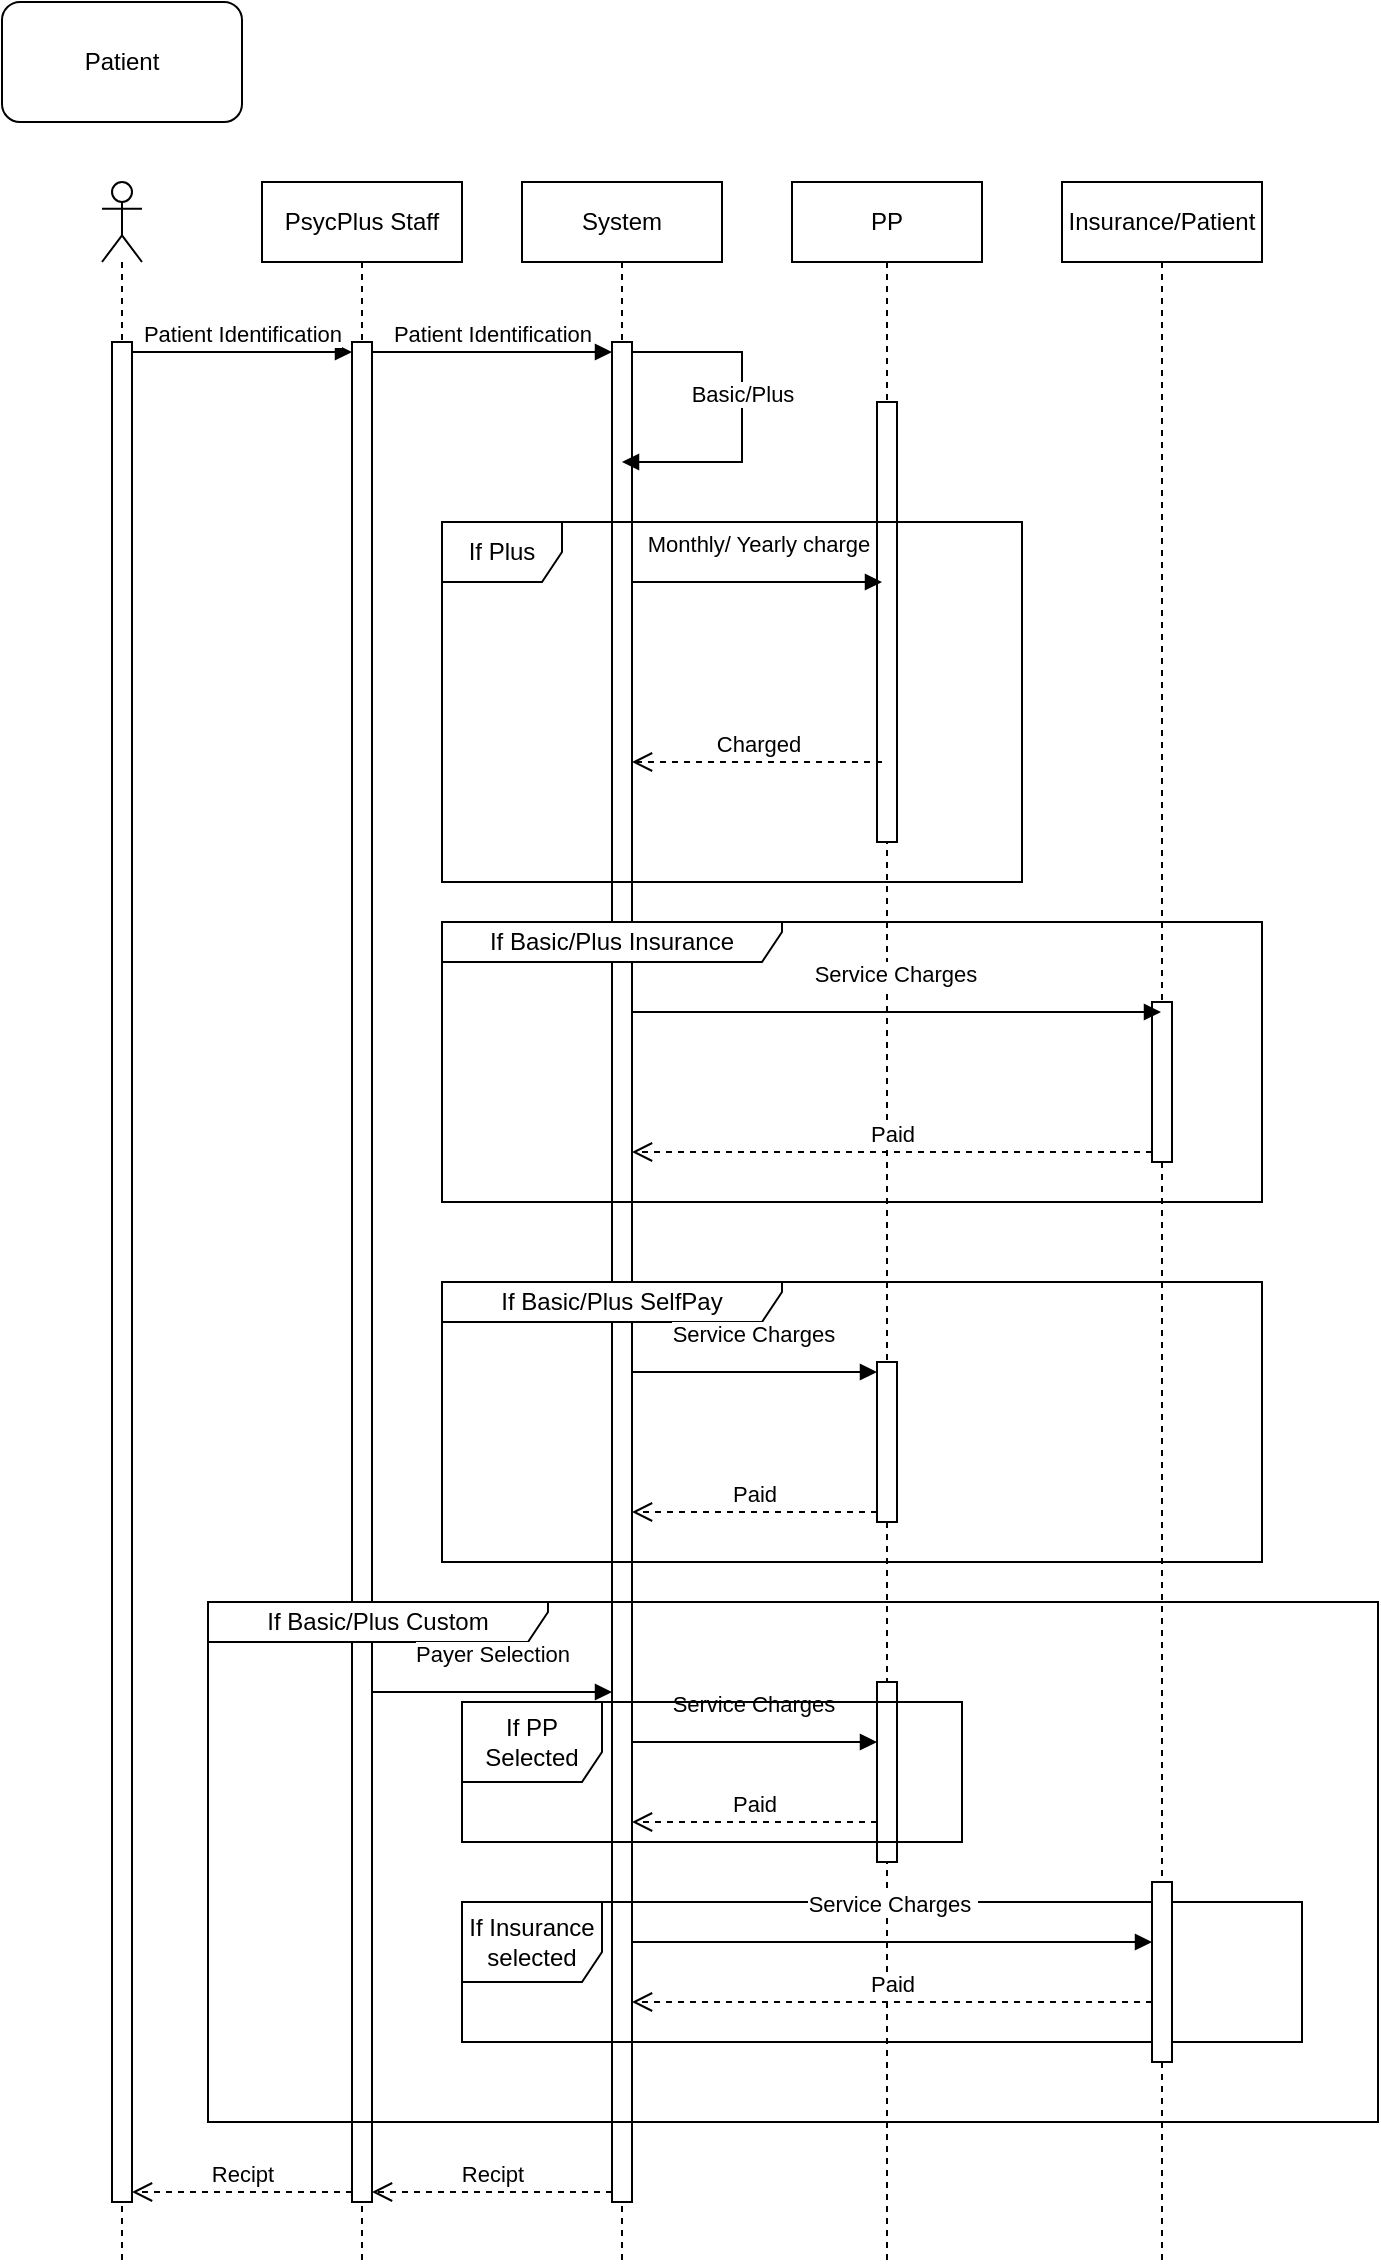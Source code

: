 <mxfile version="22.1.15" type="github">
  <diagram name="Page-1" id="r0tMF0hjpqj20LN4tqHR">
    <mxGraphModel dx="1434" dy="938" grid="1" gridSize="10" guides="1" tooltips="1" connect="1" arrows="1" fold="1" page="1" pageScale="1" pageWidth="850" pageHeight="1100" math="0" shadow="0">
      <root>
        <mxCell id="0" />
        <mxCell id="1" parent="0" />
        <mxCell id="jaTOSob7eUF27mEvSC8X-1" value="" style="shape=umlLifeline;perimeter=lifelinePerimeter;whiteSpace=wrap;html=1;container=1;dropTarget=0;collapsible=0;recursiveResize=0;outlineConnect=0;portConstraint=eastwest;newEdgeStyle={&quot;curved&quot;:0,&quot;rounded&quot;:0};participant=umlActor;" vertex="1" parent="1">
          <mxGeometry x="80" y="120" width="20" height="1040" as="geometry" />
        </mxCell>
        <mxCell id="jaTOSob7eUF27mEvSC8X-8" value="" style="html=1;points=[[0,0,0,0,5],[0,1,0,0,-5],[1,0,0,0,5],[1,1,0,0,-5]];perimeter=orthogonalPerimeter;outlineConnect=0;targetShapes=umlLifeline;portConstraint=eastwest;newEdgeStyle={&quot;curved&quot;:0,&quot;rounded&quot;:0};" vertex="1" parent="jaTOSob7eUF27mEvSC8X-1">
          <mxGeometry x="5" y="80" width="10" height="930" as="geometry" />
        </mxCell>
        <mxCell id="jaTOSob7eUF27mEvSC8X-2" value="Patient" style="rounded=1;whiteSpace=wrap;html=1;" vertex="1" parent="1">
          <mxGeometry x="30" y="30" width="120" height="60" as="geometry" />
        </mxCell>
        <mxCell id="jaTOSob7eUF27mEvSC8X-3" value="PsycPlus Staff" style="shape=umlLifeline;perimeter=lifelinePerimeter;whiteSpace=wrap;html=1;container=1;dropTarget=0;collapsible=0;recursiveResize=0;outlineConnect=0;portConstraint=eastwest;newEdgeStyle={&quot;curved&quot;:0,&quot;rounded&quot;:0};" vertex="1" parent="1">
          <mxGeometry x="160" y="120" width="100" height="1040" as="geometry" />
        </mxCell>
        <mxCell id="jaTOSob7eUF27mEvSC8X-5" value="" style="html=1;points=[[0,0,0,0,5],[0,1,0,0,-5],[1,0,0,0,5],[1,1,0,0,-5]];perimeter=orthogonalPerimeter;outlineConnect=0;targetShapes=umlLifeline;portConstraint=eastwest;newEdgeStyle={&quot;curved&quot;:0,&quot;rounded&quot;:0};" vertex="1" parent="jaTOSob7eUF27mEvSC8X-3">
          <mxGeometry x="45" y="80" width="10" height="930" as="geometry" />
        </mxCell>
        <mxCell id="jaTOSob7eUF27mEvSC8X-4" value="System" style="shape=umlLifeline;perimeter=lifelinePerimeter;whiteSpace=wrap;html=1;container=1;dropTarget=0;collapsible=0;recursiveResize=0;outlineConnect=0;portConstraint=eastwest;newEdgeStyle={&quot;curved&quot;:0,&quot;rounded&quot;:0};" vertex="1" parent="1">
          <mxGeometry x="290" y="120" width="100" height="1040" as="geometry" />
        </mxCell>
        <mxCell id="jaTOSob7eUF27mEvSC8X-10" value="" style="html=1;points=[[0,0,0,0,5],[0,1,0,0,-5],[1,0,0,0,5],[1,1,0,0,-5]];perimeter=orthogonalPerimeter;outlineConnect=0;targetShapes=umlLifeline;portConstraint=eastwest;newEdgeStyle={&quot;curved&quot;:0,&quot;rounded&quot;:0};" vertex="1" parent="jaTOSob7eUF27mEvSC8X-4">
          <mxGeometry x="45" y="80" width="10" height="930" as="geometry" />
        </mxCell>
        <mxCell id="jaTOSob7eUF27mEvSC8X-30" value="Basic/Plus" style="html=1;verticalAlign=bottom;endArrow=block;curved=0;rounded=0;exitX=1;exitY=0;exitDx=0;exitDy=5;exitPerimeter=0;" edge="1" parent="jaTOSob7eUF27mEvSC8X-4" source="jaTOSob7eUF27mEvSC8X-10" target="jaTOSob7eUF27mEvSC8X-4">
          <mxGeometry relative="1" as="geometry">
            <mxPoint x="-65" y="95" as="sourcePoint" />
            <mxPoint x="110" y="180" as="targetPoint" />
            <Array as="points">
              <mxPoint x="110" y="85" />
              <mxPoint x="110" y="140" />
            </Array>
          </mxGeometry>
        </mxCell>
        <mxCell id="jaTOSob7eUF27mEvSC8X-6" value="Patient Identification" style="html=1;verticalAlign=bottom;endArrow=block;curved=0;rounded=0;entryX=0;entryY=0;entryDx=0;entryDy=5;exitX=1;exitY=0;exitDx=0;exitDy=5;exitPerimeter=0;" edge="1" target="jaTOSob7eUF27mEvSC8X-5" parent="1" source="jaTOSob7eUF27mEvSC8X-8">
          <mxGeometry relative="1" as="geometry">
            <mxPoint x="195" y="245" as="sourcePoint" />
          </mxGeometry>
        </mxCell>
        <mxCell id="jaTOSob7eUF27mEvSC8X-11" value="PP" style="shape=umlLifeline;perimeter=lifelinePerimeter;whiteSpace=wrap;html=1;container=1;dropTarget=0;collapsible=0;recursiveResize=0;outlineConnect=0;portConstraint=eastwest;newEdgeStyle={&quot;curved&quot;:0,&quot;rounded&quot;:0};" vertex="1" parent="1">
          <mxGeometry x="425" y="120" width="95" height="1040" as="geometry" />
        </mxCell>
        <mxCell id="jaTOSob7eUF27mEvSC8X-12" value="" style="html=1;points=[[0,0,0,0,5],[0,1,0,0,-5],[1,0,0,0,5],[1,1,0,0,-5]];perimeter=orthogonalPerimeter;outlineConnect=0;targetShapes=umlLifeline;portConstraint=eastwest;newEdgeStyle={&quot;curved&quot;:0,&quot;rounded&quot;:0};" vertex="1" parent="jaTOSob7eUF27mEvSC8X-11">
          <mxGeometry x="42.5" y="110" width="10" height="220" as="geometry" />
        </mxCell>
        <mxCell id="jaTOSob7eUF27mEvSC8X-35" value="" style="html=1;points=[[0,0,0,0,5],[0,1,0,0,-5],[1,0,0,0,5],[1,1,0,0,-5]];perimeter=orthogonalPerimeter;outlineConnect=0;targetShapes=umlLifeline;portConstraint=eastwest;newEdgeStyle={&quot;curved&quot;:0,&quot;rounded&quot;:0};" vertex="1" parent="jaTOSob7eUF27mEvSC8X-11">
          <mxGeometry x="42.5" y="590" width="10" height="80" as="geometry" />
        </mxCell>
        <mxCell id="jaTOSob7eUF27mEvSC8X-40" value="" style="html=1;points=[[0,0,0,0,5],[0,1,0,0,-5],[1,0,0,0,5],[1,1,0,0,-5]];perimeter=orthogonalPerimeter;outlineConnect=0;targetShapes=umlLifeline;portConstraint=eastwest;newEdgeStyle={&quot;curved&quot;:0,&quot;rounded&quot;:0};" vertex="1" parent="jaTOSob7eUF27mEvSC8X-11">
          <mxGeometry x="42.5" y="750" width="10" height="90" as="geometry" />
        </mxCell>
        <mxCell id="jaTOSob7eUF27mEvSC8X-44" value="Paid" style="html=1;verticalAlign=bottom;endArrow=open;dashed=1;endSize=8;curved=0;rounded=0;" edge="1" parent="jaTOSob7eUF27mEvSC8X-11" source="jaTOSob7eUF27mEvSC8X-40">
          <mxGeometry relative="1" as="geometry">
            <mxPoint x="-80" y="820" as="targetPoint" />
            <mxPoint x="42.5" y="809.5" as="sourcePoint" />
            <Array as="points">
              <mxPoint x="-15" y="820" />
            </Array>
          </mxGeometry>
        </mxCell>
        <mxCell id="jaTOSob7eUF27mEvSC8X-42" value="Service Charges&amp;nbsp;" style="html=1;verticalAlign=bottom;endArrow=block;curved=0;rounded=0;" edge="1" parent="jaTOSob7eUF27mEvSC8X-11" target="jaTOSob7eUF27mEvSC8X-40">
          <mxGeometry y="10" relative="1" as="geometry">
            <mxPoint x="-80" y="780" as="sourcePoint" />
            <mxPoint x="45" y="780" as="targetPoint" />
            <Array as="points">
              <mxPoint x="-25" y="780" />
            </Array>
            <mxPoint as="offset" />
          </mxGeometry>
        </mxCell>
        <mxCell id="jaTOSob7eUF27mEvSC8X-15" value="Patient Identification" style="html=1;verticalAlign=bottom;endArrow=block;curved=0;rounded=0;entryX=0;entryY=0;entryDx=0;entryDy=5;entryPerimeter=0;" edge="1" parent="1" source="jaTOSob7eUF27mEvSC8X-5" target="jaTOSob7eUF27mEvSC8X-10">
          <mxGeometry relative="1" as="geometry">
            <mxPoint x="220" y="205" as="sourcePoint" />
            <mxPoint x="410" y="310" as="targetPoint" />
          </mxGeometry>
        </mxCell>
        <mxCell id="jaTOSob7eUF27mEvSC8X-18" value="If Plus" style="shape=umlFrame;whiteSpace=wrap;html=1;pointerEvents=0;" vertex="1" parent="1">
          <mxGeometry x="250" y="290" width="290" height="180" as="geometry" />
        </mxCell>
        <mxCell id="jaTOSob7eUF27mEvSC8X-19" value="Monthly/ Yearly charge" style="html=1;verticalAlign=bottom;endArrow=block;curved=0;rounded=0;" edge="1" parent="1">
          <mxGeometry y="10" relative="1" as="geometry">
            <mxPoint x="345" y="320" as="sourcePoint" />
            <mxPoint x="470" y="320" as="targetPoint" />
            <Array as="points">
              <mxPoint x="435" y="320" />
            </Array>
            <mxPoint as="offset" />
          </mxGeometry>
        </mxCell>
        <mxCell id="jaTOSob7eUF27mEvSC8X-21" value="Charged" style="html=1;verticalAlign=bottom;endArrow=open;dashed=1;endSize=8;curved=0;rounded=0;" edge="1" parent="1">
          <mxGeometry relative="1" as="geometry">
            <mxPoint x="345" y="410" as="targetPoint" />
            <mxPoint x="470" y="410" as="sourcePoint" />
            <Array as="points">
              <mxPoint x="430" y="410" />
            </Array>
          </mxGeometry>
        </mxCell>
        <mxCell id="jaTOSob7eUF27mEvSC8X-25" value="Insurance/Patient" style="shape=umlLifeline;perimeter=lifelinePerimeter;whiteSpace=wrap;html=1;container=1;dropTarget=0;collapsible=0;recursiveResize=0;outlineConnect=0;portConstraint=eastwest;newEdgeStyle={&quot;curved&quot;:0,&quot;rounded&quot;:0};" vertex="1" parent="1">
          <mxGeometry x="560" y="120" width="100" height="1040" as="geometry" />
        </mxCell>
        <mxCell id="jaTOSob7eUF27mEvSC8X-27" value="" style="html=1;points=[[0,0,0,0,5],[0,1,0,0,-5],[1,0,0,0,5],[1,1,0,0,-5]];perimeter=orthogonalPerimeter;outlineConnect=0;targetShapes=umlLifeline;portConstraint=eastwest;newEdgeStyle={&quot;curved&quot;:0,&quot;rounded&quot;:0};" vertex="1" parent="jaTOSob7eUF27mEvSC8X-25">
          <mxGeometry x="45" y="410" width="10" height="80" as="geometry" />
        </mxCell>
        <mxCell id="jaTOSob7eUF27mEvSC8X-33" value="If Basic/Plus Insurance" style="shape=umlFrame;whiteSpace=wrap;html=1;pointerEvents=0;width=170;height=20;" vertex="1" parent="1">
          <mxGeometry x="250" y="490" width="410" height="140" as="geometry" />
        </mxCell>
        <mxCell id="jaTOSob7eUF27mEvSC8X-24" value="Service Charges&amp;nbsp;" style="html=1;verticalAlign=bottom;endArrow=block;curved=0;rounded=0;exitX=1;exitY=0;exitDx=0;exitDy=5;exitPerimeter=0;" edge="1" parent="1" target="jaTOSob7eUF27mEvSC8X-25">
          <mxGeometry y="10" relative="1" as="geometry">
            <mxPoint x="345" y="535" as="sourcePoint" />
            <mxPoint x="470" y="565" as="targetPoint" />
            <Array as="points" />
            <mxPoint as="offset" />
          </mxGeometry>
        </mxCell>
        <mxCell id="jaTOSob7eUF27mEvSC8X-34" value="Paid" style="html=1;verticalAlign=bottom;endArrow=open;dashed=1;endSize=8;curved=0;rounded=0;exitX=0;exitY=1;exitDx=0;exitDy=-5;exitPerimeter=0;entryX=1;entryY=1;entryDx=0;entryDy=-5;entryPerimeter=0;" edge="1" parent="1" source="jaTOSob7eUF27mEvSC8X-27">
          <mxGeometry relative="1" as="geometry">
            <mxPoint x="345" y="605" as="targetPoint" />
            <mxPoint x="480" y="420" as="sourcePoint" />
            <Array as="points" />
          </mxGeometry>
        </mxCell>
        <mxCell id="jaTOSob7eUF27mEvSC8X-36" value="If Basic/Plus SelfPay" style="shape=umlFrame;whiteSpace=wrap;html=1;pointerEvents=0;width=170;height=20;" vertex="1" parent="1">
          <mxGeometry x="250" y="670" width="410" height="140" as="geometry" />
        </mxCell>
        <mxCell id="jaTOSob7eUF27mEvSC8X-37" value="Service Charges&amp;nbsp;" style="html=1;verticalAlign=bottom;endArrow=block;curved=0;rounded=0;exitX=1;exitY=0;exitDx=0;exitDy=5;exitPerimeter=0;" edge="1" parent="1" target="jaTOSob7eUF27mEvSC8X-35">
          <mxGeometry y="10" relative="1" as="geometry">
            <mxPoint x="345" y="715" as="sourcePoint" />
            <mxPoint x="610" y="715" as="targetPoint" />
            <Array as="points" />
            <mxPoint as="offset" />
          </mxGeometry>
        </mxCell>
        <mxCell id="jaTOSob7eUF27mEvSC8X-39" value="Paid" style="html=1;verticalAlign=bottom;endArrow=open;dashed=1;endSize=8;curved=0;rounded=0;exitX=0;exitY=1;exitDx=0;exitDy=-5;exitPerimeter=0;entryX=1;entryY=1;entryDx=0;entryDy=-5;entryPerimeter=0;" edge="1" parent="1" source="jaTOSob7eUF27mEvSC8X-35">
          <mxGeometry relative="1" as="geometry">
            <mxPoint x="345" y="785" as="targetPoint" />
            <mxPoint x="480" y="600" as="sourcePoint" />
            <Array as="points" />
          </mxGeometry>
        </mxCell>
        <mxCell id="jaTOSob7eUF27mEvSC8X-41" value="If Basic/Plus Custom" style="shape=umlFrame;whiteSpace=wrap;html=1;pointerEvents=0;width=170;height=20;" vertex="1" parent="1">
          <mxGeometry x="133" y="830" width="585" height="260" as="geometry" />
        </mxCell>
        <mxCell id="jaTOSob7eUF27mEvSC8X-45" value="Payer Selection" style="html=1;verticalAlign=bottom;endArrow=block;curved=0;rounded=0;entryX=0;entryY=0;entryDx=0;entryDy=5;entryPerimeter=0;" edge="1" parent="1" source="jaTOSob7eUF27mEvSC8X-5">
          <mxGeometry y="10" relative="1" as="geometry">
            <mxPoint x="167" y="890" as="sourcePoint" />
            <mxPoint x="335" y="875" as="targetPoint" />
            <Array as="points" />
            <mxPoint as="offset" />
          </mxGeometry>
        </mxCell>
        <mxCell id="jaTOSob7eUF27mEvSC8X-46" value="If PP Selected" style="shape=umlFrame;whiteSpace=wrap;html=1;pointerEvents=0;width=70;height=40;" vertex="1" parent="1">
          <mxGeometry x="260" y="880" width="250" height="70" as="geometry" />
        </mxCell>
        <mxCell id="jaTOSob7eUF27mEvSC8X-47" value="If Insurance selected" style="shape=umlFrame;whiteSpace=wrap;html=1;pointerEvents=0;width=70;height=40;" vertex="1" parent="1">
          <mxGeometry x="260" y="980" width="420" height="70" as="geometry" />
        </mxCell>
        <mxCell id="jaTOSob7eUF27mEvSC8X-48" value="" style="html=1;points=[[0,0,0,0,5],[0,1,0,0,-5],[1,0,0,0,5],[1,1,0,0,-5]];perimeter=orthogonalPerimeter;outlineConnect=0;targetShapes=umlLifeline;portConstraint=eastwest;newEdgeStyle={&quot;curved&quot;:0,&quot;rounded&quot;:0};" vertex="1" parent="1">
          <mxGeometry x="605" y="970" width="10" height="90" as="geometry" />
        </mxCell>
        <mxCell id="jaTOSob7eUF27mEvSC8X-49" value="Service Charges&amp;nbsp;" style="html=1;verticalAlign=bottom;endArrow=block;curved=0;rounded=0;" edge="1" parent="1" target="jaTOSob7eUF27mEvSC8X-48">
          <mxGeometry y="10" relative="1" as="geometry">
            <mxPoint x="345" y="1000" as="sourcePoint" />
            <mxPoint x="605" y="1000" as="targetPoint" />
            <Array as="points">
              <mxPoint x="451" y="1000" />
            </Array>
            <mxPoint as="offset" />
          </mxGeometry>
        </mxCell>
        <mxCell id="jaTOSob7eUF27mEvSC8X-50" value="Paid" style="html=1;verticalAlign=bottom;endArrow=open;dashed=1;endSize=8;curved=0;rounded=0;" edge="1" parent="1" source="jaTOSob7eUF27mEvSC8X-48">
          <mxGeometry relative="1" as="geometry">
            <mxPoint x="345" y="1030" as="targetPoint" />
            <mxPoint x="533" y="1030" as="sourcePoint" />
            <Array as="points">
              <mxPoint x="475" y="1030" />
            </Array>
          </mxGeometry>
        </mxCell>
        <mxCell id="jaTOSob7eUF27mEvSC8X-51" value="Recipt" style="html=1;verticalAlign=bottom;endArrow=open;dashed=1;endSize=8;curved=0;rounded=0;exitX=0;exitY=1;exitDx=0;exitDy=-5;exitPerimeter=0;entryX=1;entryY=1;entryDx=0;entryDy=-5;entryPerimeter=0;" edge="1" parent="1" target="jaTOSob7eUF27mEvSC8X-5">
          <mxGeometry relative="1" as="geometry">
            <mxPoint x="100" y="1120" as="targetPoint" />
            <mxPoint x="335" y="1125" as="sourcePoint" />
            <Array as="points" />
          </mxGeometry>
        </mxCell>
        <mxCell id="jaTOSob7eUF27mEvSC8X-52" value="Recipt" style="html=1;verticalAlign=bottom;endArrow=open;dashed=1;endSize=8;curved=0;rounded=0;exitX=0;exitY=1;exitDx=0;exitDy=-5;exitPerimeter=0;entryX=1;entryY=1;entryDx=0;entryDy=-5;entryPerimeter=0;" edge="1" parent="1" source="jaTOSob7eUF27mEvSC8X-5" target="jaTOSob7eUF27mEvSC8X-8">
          <mxGeometry relative="1" as="geometry">
            <mxPoint x="80" y="1190" as="targetPoint" />
            <mxPoint x="200" y="1190" as="sourcePoint" />
            <Array as="points" />
          </mxGeometry>
        </mxCell>
      </root>
    </mxGraphModel>
  </diagram>
</mxfile>
